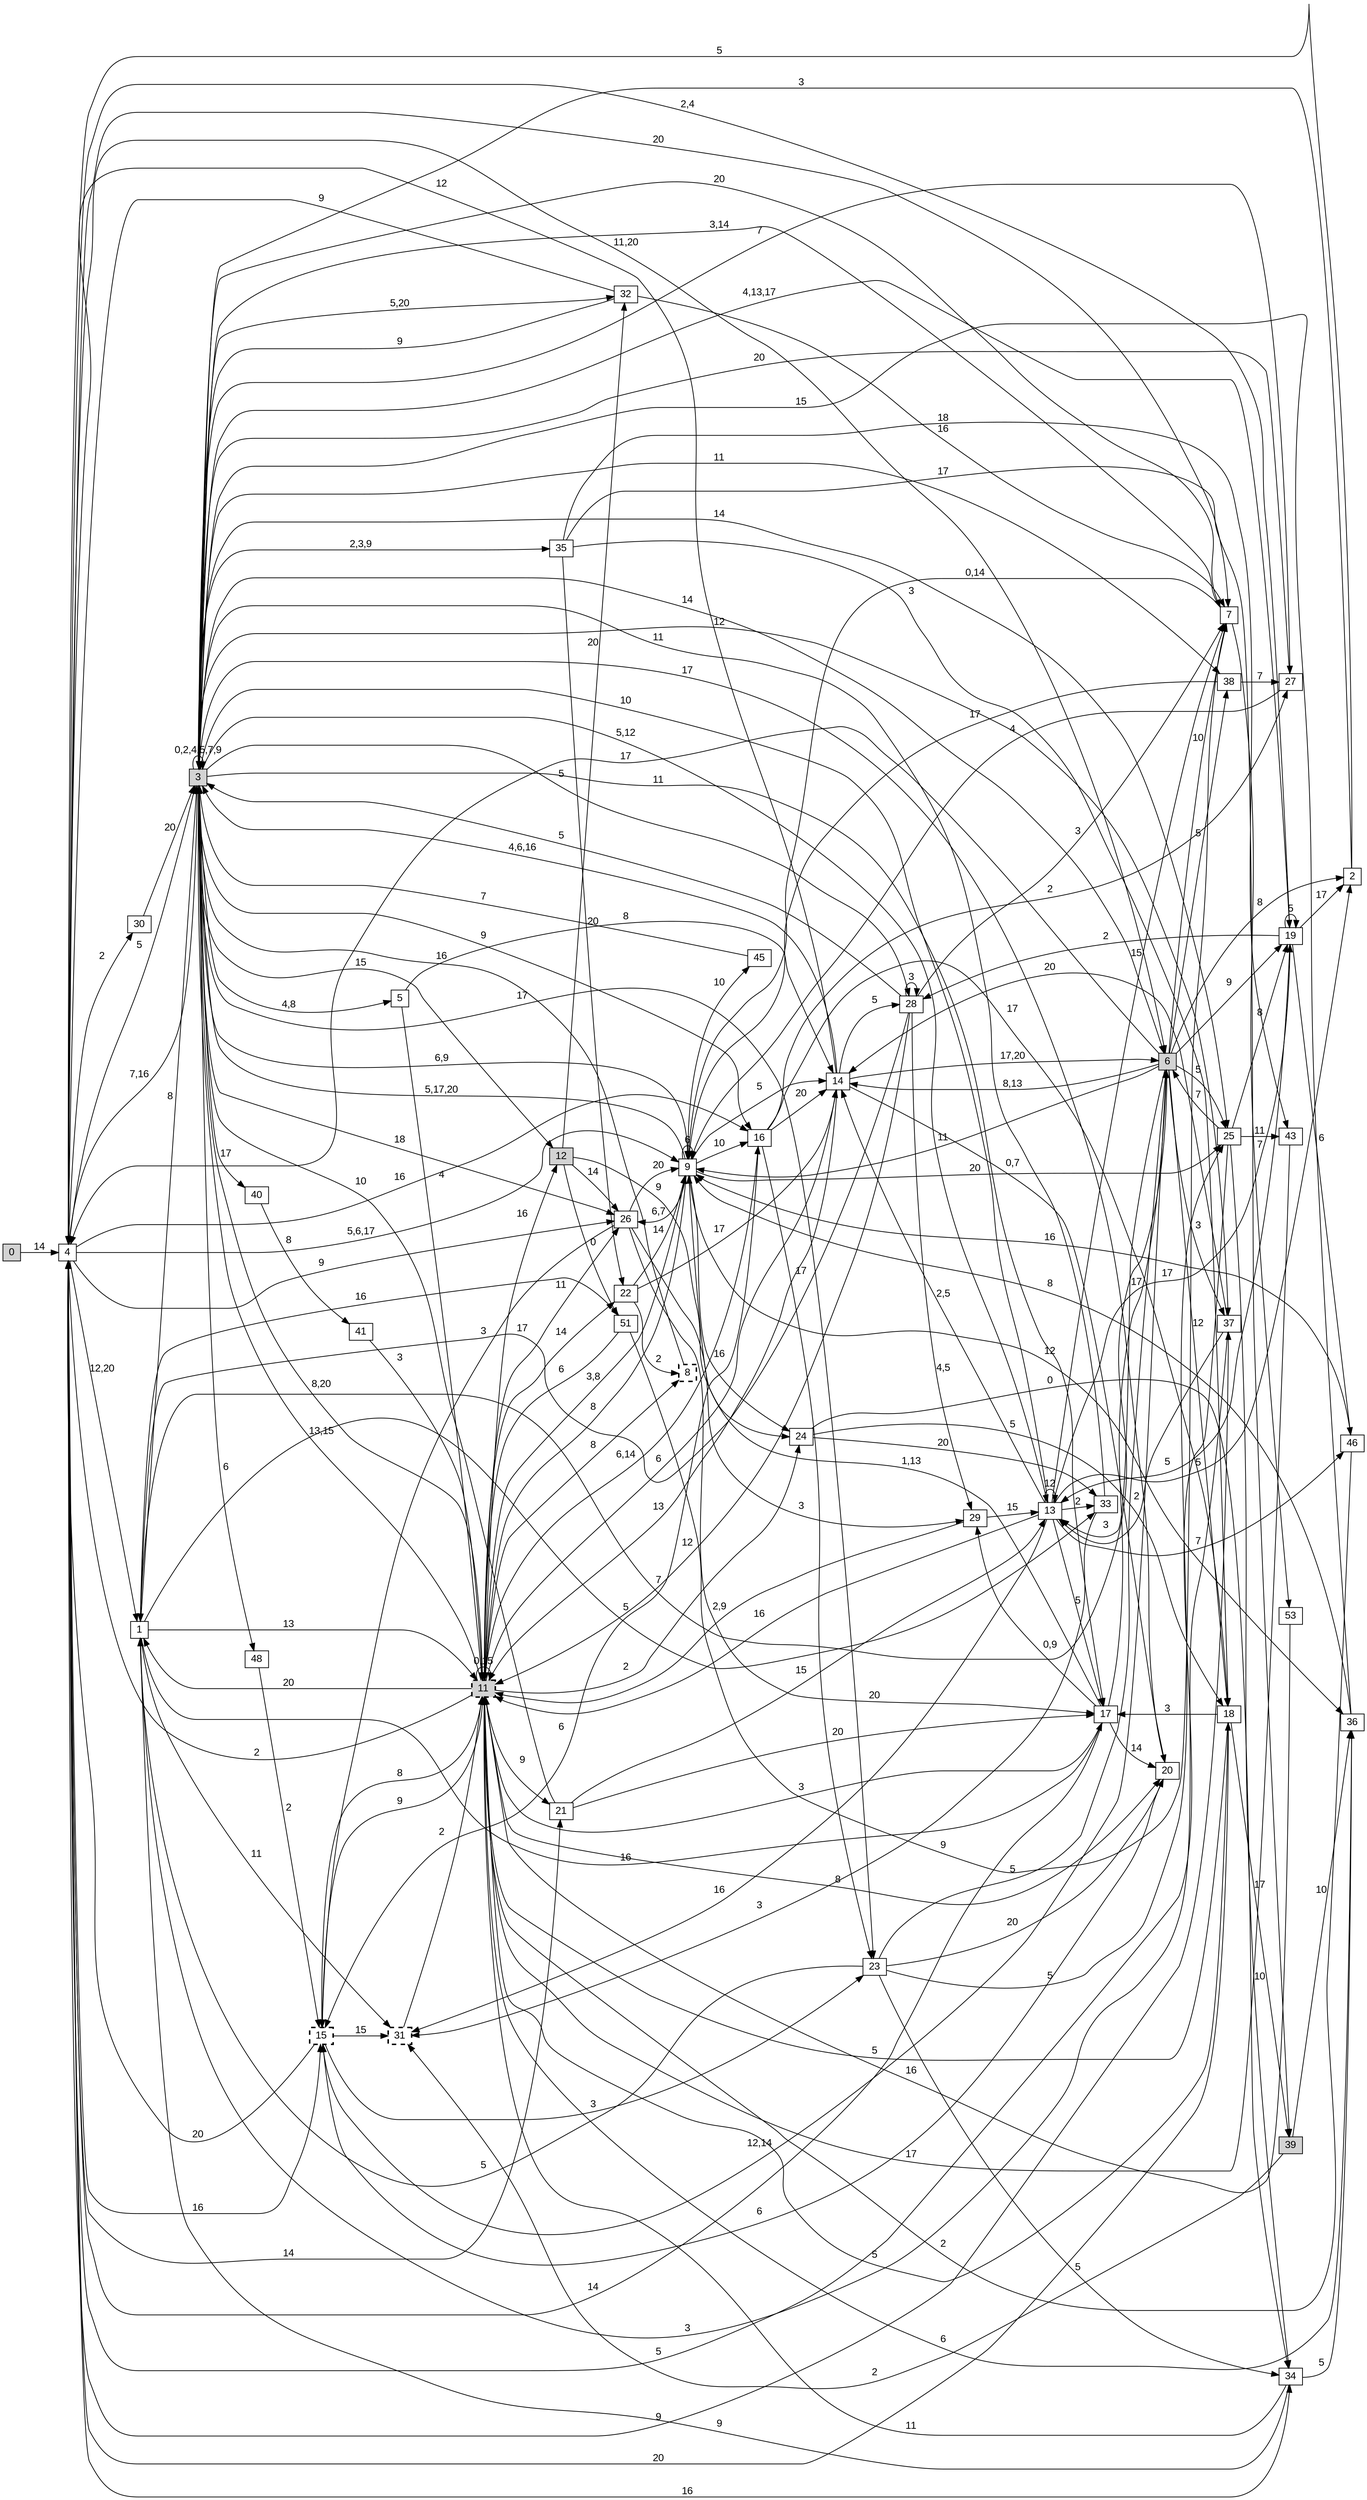digraph "NDFA" {
  rankdir=LR
  node [shape=box width=0.1 height=0.1 fontname=Arial]
  edge [fontname=Arial]
/* Estados */
 s0 [label="0" style="filled"] /* I:1 F:0 D:0 */
 s1 [label="1" ] /* I:0 F:0 D:0 */
 s2 [label="2" ] /* I:0 F:0 D:0 */
 s3 [label="3" style="filled"] /* I:1 F:0 D:0 */
 s4 [label="4" ] /* I:0 F:0 D:0 */
 s5 [label="5" ] /* I:0 F:0 D:0 */
 s6 [label="6" style="filled"] /* I:1 F:0 D:0 */
 s7 [label="7" ] /* I:0 F:0 D:0 */
 s8 [label="8" style="bold,dashed"] /* I:0 F:1 D:0 */
 s9 [label="9" ] /* I:0 F:0 D:0 */
 s11 [label="11" style="filled,bold,dashed"] /* I:1 F:1 D:0 */
 s12 [label="12" style="filled"] /* I:1 F:0 D:0 */
 s13 [label="13" ] /* I:0 F:0 D:0 */
 s14 [label="14" ] /* I:0 F:0 D:0 */
 s15 [label="15" style="bold,dashed"] /* I:0 F:1 D:0 */
 s16 [label="16" ] /* I:0 F:0 D:0 */
 s17 [label="17" ] /* I:0 F:0 D:0 */
 s18 [label="18" ] /* I:0 F:0 D:0 */
 s19 [label="19" ] /* I:0 F:0 D:0 */
 s20 [label="20" ] /* I:0 F:0 D:0 */
 s21 [label="21" ] /* I:0 F:0 D:0 */
 s22 [label="22" ] /* I:0 F:0 D:0 */
 s23 [label="23" ] /* I:0 F:0 D:0 */
 s24 [label="24" ] /* I:0 F:0 D:0 */
 s25 [label="25" ] /* I:0 F:0 D:0 */
 s26 [label="26" ] /* I:0 F:0 D:0 */
 s27 [label="27" ] /* I:0 F:0 D:0 */
 s28 [label="28" ] /* I:0 F:0 D:0 */
 s29 [label="29" ] /* I:0 F:0 D:0 */
 s30 [label="30" ] /* I:0 F:0 D:0 */
 s31 [label="31" style="bold,dashed"] /* I:0 F:1 D:0 */
 s32 [label="32" ] /* I:0 F:0 D:0 */
 s33 [label="33" ] /* I:0 F:0 D:0 */
 s34 [label="34" ] /* I:0 F:0 D:0 */
 s35 [label="35" ] /* I:0 F:0 D:0 */
 s36 [label="36" ] /* I:0 F:0 D:0 */
 s37 [label="37" ] /* I:0 F:0 D:0 */
 s38 [label="38" ] /* I:0 F:0 D:0 */
 s39 [label="39" style="filled"] /* I:1 F:0 D:0 */
 s40 [label="40" ] /* I:0 F:0 D:0 */
 s41 [label="41" ] /* I:0 F:0 D:0 */
 s43 [label="43" ] /* I:0 F:0 D:0 */
 s45 [label="45" ] /* I:0 F:0 D:0 */
 s46 [label="46" ] /* I:0 F:0 D:0 */
 s48 [label="48" ] /* I:0 F:0 D:0 */
 s51 [label="51" ] /* I:0 F:0 D:0 */
 s53 [label="53" ] /* I:0 F:0 D:0 */
/* Transiciones */
  s0 -> s4 [label="14"]
  s1 -> s3 [label="8"]
  s1 -> s11 [label="13"]
  s1 -> s17 [label="16"]
  s1 -> s31 [label="11"]
  s1 -> s33 [label="5"]
  s1 -> s51 [label="16"]
  s2 -> s3 [label="3"]
  s2 -> s4 [label="5"]
  s3 -> s3 [label="0,2,4,5,7,9"]
  s3 -> s4 [label="7,16"]
  s3 -> s5 [label="4,8"]
  s3 -> s6 [label="14"]
  s3 -> s7 [label="20"]
  s3 -> s9 [label="6,9"]
  s3 -> s11 [label="8,20"]
  s3 -> s12 [label="15"]
  s3 -> s13 [label="5,12"]
  s3 -> s16 [label="9"]
  s3 -> s17 [label="11"]
  s3 -> s19 [label="4,13,17"]
  s3 -> s23 [label="17"]
  s3 -> s25 [label="14"]
  s3 -> s26 [label="18"]
  s3 -> s27 [label="7"]
  s3 -> s28 [label="5"]
  s3 -> s32 [label="5,20"]
  s3 -> s35 [label="2,3,9"]
  s3 -> s37 [label="12"]
  s3 -> s38 [label="11"]
  s3 -> s40 [label="17"]
  s3 -> s48 [label="6"]
  s4 -> s1 [label="12,20"]
  s4 -> s3 [label="5"]
  s4 -> s6 [label="11,20"]
  s4 -> s7 [label="20"]
  s4 -> s9 [label="5,6,17"]
  s4 -> s15 [label="16"]
  s4 -> s16 [label="16"]
  s4 -> s21 [label="14"]
  s4 -> s26 [label="9"]
  s4 -> s30 [label="2"]
  s4 -> s34 [label="16"]
  s4 -> s37 [label="9"]
  s5 -> s11 [label="4"]
  s5 -> s14 [label="8"]
  s6 -> s1 [label="7"]
  s6 -> s2 [label="8"]
  s6 -> s4 [label="17"]
  s6 -> s7 [label="10"]
  s6 -> s9 [label="11"]
  s6 -> s13 [label="3"]
  s6 -> s14 [label="8,13"]
  s6 -> s15 [label="12,14"]
  s6 -> s18 [label="12"]
  s6 -> s19 [label="9"]
  s6 -> s25 [label="5"]
  s6 -> s37 [label="3"]
  s6 -> s38 [label="5"]
  s7 -> s3 [label="3,14"]
  s7 -> s9 [label="0,14"]
  s7 -> s53 [label="7"]
  s8 -> s3 [label="16"]
  s9 -> s3 [label="5,17,20"]
  s9 -> s9 [label="6"]
  s9 -> s11 [label="8"]
  s9 -> s14 [label="5"]
  s9 -> s16 [label="10"]
  s9 -> s24 [label="16"]
  s9 -> s25 [label="20"]
  s9 -> s26 [label="6,7"]
  s9 -> s36 [label="12"]
  s9 -> s45 [label="10"]
  s11 -> s1 [label="20"]
  s11 -> s3 [label="13,15"]
  s11 -> s4 [label="2"]
  s11 -> s8 [label="8"]
  s11 -> s9 [label="3,8"]
  s11 -> s11 [label="0,15"]
  s11 -> s12 [label="16"]
  s11 -> s14 [label="6"]
  s11 -> s15 [label="8"]
  s11 -> s16 [label="6,14"]
  s11 -> s18 [label="5"]
  s11 -> s20 [label="8"]
  s11 -> s21 [label="9"]
  s11 -> s22 [label="14"]
  s11 -> s24 [label="2"]
  s11 -> s26 [label="11"]
  s12 -> s24 [label="9"]
  s12 -> s26 [label="14"]
  s12 -> s32 [label="20"]
  s12 -> s51 [label="0"]
  s13 -> s2 [label="5"]
  s13 -> s3 [label="10"]
  s13 -> s7 [label="15"]
  s13 -> s11 [label="16"]
  s13 -> s13 [label="12"]
  s13 -> s14 [label="2,5"]
  s13 -> s17 [label="5"]
  s13 -> s19 [label="17"]
  s13 -> s31 [label="16"]
  s13 -> s33 [label="2"]
  s13 -> s46 [label="7"]
  s14 -> s3 [label="4,6,16"]
  s14 -> s4 [label="12"]
  s14 -> s6 [label="17,20"]
  s14 -> s11 [label="13"]
  s14 -> s20 [label="0,7"]
  s14 -> s28 [label="5"]
  s15 -> s4 [label="20"]
  s15 -> s11 [label="9"]
  s15 -> s23 [label="3"]
  s15 -> s31 [label="15"]
  s16 -> s14 [label="20"]
  s16 -> s15 [label="6"]
  s16 -> s18 [label="17"]
  s16 -> s23 [label="17"]
  s16 -> s27 [label="2"]
  s17 -> s4 [label="14"]
  s17 -> s6 [label="17"]
  s17 -> s9 [label="1,13"]
  s17 -> s11 [label="3"]
  s17 -> s20 [label="14"]
  s17 -> s29 [label="0,9"]
  s18 -> s4 [label="20"]
  s18 -> s11 [label="5"]
  s18 -> s17 [label="3"]
  s18 -> s39 [label="17"]
  s19 -> s2 [label="17"]
  s19 -> s4 [label="2,4"]
  s19 -> s13 [label="5"]
  s19 -> s19 [label="5"]
  s19 -> s28 [label="2"]
  s19 -> s46 [label="6"]
  s20 -> s3 [label="17"]
  s20 -> s15 [label="6"]
  s21 -> s3 [label="10"]
  s21 -> s13 [label="15"]
  s21 -> s17 [label="20"]
  s22 -> s8 [label="2"]
  s22 -> s9 [label="14"]
  s22 -> s14 [label="17"]
  s23 -> s1 [label="5"]
  s23 -> s6 [label="5"]
  s23 -> s20 [label="20"]
  s23 -> s25 [label="5"]
  s23 -> s34 [label="5"]
  s24 -> s18 [label="5"]
  s24 -> s33 [label="20"]
  s24 -> s34 [label="0"]
  s25 -> s4 [label="5"]
  s25 -> s6 [label="7"]
  s25 -> s19 [label="8"]
  s25 -> s34 [label="10"]
  s25 -> s43 [label="11"]
  s26 -> s9 [label="20"]
  s26 -> s15 [label="3"]
  s26 -> s17 [label="20"]
  s26 -> s29 [label="3"]
  s27 -> s3 [label="20"]
  s27 -> s9 [label="4"]
  s28 -> s1 [label="17"]
  s28 -> s3 [label="5"]
  s28 -> s7 [label="3"]
  s28 -> s11 [label="12"]
  s28 -> s28 [label="3"]
  s28 -> s29 [label="4,5"]
  s29 -> s11 [label="2,9"]
  s29 -> s13 [label="15"]
  s30 -> s3 [label="20"]
  s31 -> s11 [label="2"]
  s32 -> s3 [label="9"]
  s32 -> s4 [label="9"]
  s32 -> s7 [label="16"]
  s33 -> s3 [label="11"]
  s33 -> s31 [label="3"]
  s34 -> s1 [label="9"]
  s34 -> s11 [label="11"]
  s34 -> s36 [label="5"]
  s35 -> s18 [label="3"]
  s35 -> s22 [label="20"]
  s35 -> s39 [label="17"]
  s35 -> s43 [label="18"]
  s36 -> s3 [label="15"]
  s36 -> s9 [label="8"]
  s36 -> s11 [label="6"]
  s37 -> s1 [label="3"]
  s37 -> s13 [label="2"]
  s37 -> s14 [label="20"]
  s38 -> s9 [label="17"]
  s38 -> s27 [label="7"]
  s39 -> s31 [label="2"]
  s39 -> s36 [label="10"]
  s40 -> s41 [label="8"]
  s41 -> s11 [label="3"]
  s43 -> s11 [label="17"]
  s45 -> s3 [label="7"]
  s46 -> s9 [label="16"]
  s46 -> s11 [label="2"]
  s48 -> s15 [label="2"]
  s51 -> s7 [label="9"]
  s51 -> s11 [label="6"]
  s53 -> s11 [label="16"]
}
